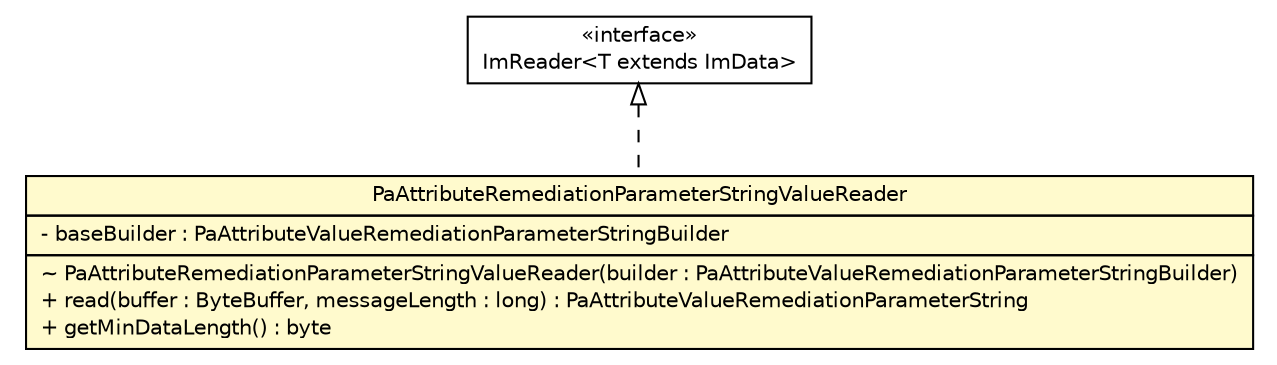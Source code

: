 #!/usr/local/bin/dot
#
# Class diagram 
# Generated by UMLGraph version R5_6 (http://www.umlgraph.org/)
#

digraph G {
	edge [fontname="Helvetica",fontsize=10,labelfontname="Helvetica",labelfontsize=10];
	node [fontname="Helvetica",fontsize=10,shape=plaintext];
	nodesep=0.25;
	ranksep=0.5;
	// de.hsbremen.tc.tnc.message.m.serialize.bytebuffer.ImReader<T extends de.hsbremen.tc.tnc.message.m.ImData>
	c58548 [label=<<table title="de.hsbremen.tc.tnc.message.m.serialize.bytebuffer.ImReader" border="0" cellborder="1" cellspacing="0" cellpadding="2" port="p" href="../../../../../../../de/hsbremen/tc/tnc/message/m/serialize/bytebuffer/ImReader.html">
		<tr><td><table border="0" cellspacing="0" cellpadding="1">
<tr><td align="center" balign="center"> &#171;interface&#187; </td></tr>
<tr><td align="center" balign="center"> ImReader&lt;T extends ImData&gt; </td></tr>
		</table></td></tr>
		</table>>, URL="../../../../../../../de/hsbremen/tc/tnc/message/m/serialize/bytebuffer/ImReader.html", fontname="Helvetica", fontcolor="black", fontsize=10.0];
	// org.ietf.nea.pa.serialize.reader.bytebuffer.PaAttributeRemediationParameterStringValueReader
	c58694 [label=<<table title="org.ietf.nea.pa.serialize.reader.bytebuffer.PaAttributeRemediationParameterStringValueReader" border="0" cellborder="1" cellspacing="0" cellpadding="2" port="p" bgcolor="lemonChiffon" href="./PaAttributeRemediationParameterStringValueReader.html">
		<tr><td><table border="0" cellspacing="0" cellpadding="1">
<tr><td align="center" balign="center"> PaAttributeRemediationParameterStringValueReader </td></tr>
		</table></td></tr>
		<tr><td><table border="0" cellspacing="0" cellpadding="1">
<tr><td align="left" balign="left"> - baseBuilder : PaAttributeValueRemediationParameterStringBuilder </td></tr>
		</table></td></tr>
		<tr><td><table border="0" cellspacing="0" cellpadding="1">
<tr><td align="left" balign="left"> ~ PaAttributeRemediationParameterStringValueReader(builder : PaAttributeValueRemediationParameterStringBuilder) </td></tr>
<tr><td align="left" balign="left"> + read(buffer : ByteBuffer, messageLength : long) : PaAttributeValueRemediationParameterString </td></tr>
<tr><td align="left" balign="left"> + getMinDataLength() : byte </td></tr>
		</table></td></tr>
		</table>>, URL="./PaAttributeRemediationParameterStringValueReader.html", fontname="Helvetica", fontcolor="black", fontsize=10.0];
	//org.ietf.nea.pa.serialize.reader.bytebuffer.PaAttributeRemediationParameterStringValueReader implements de.hsbremen.tc.tnc.message.m.serialize.bytebuffer.ImReader<T extends de.hsbremen.tc.tnc.message.m.ImData>
	c58548:p -> c58694:p [dir=back,arrowtail=empty,style=dashed];
}

